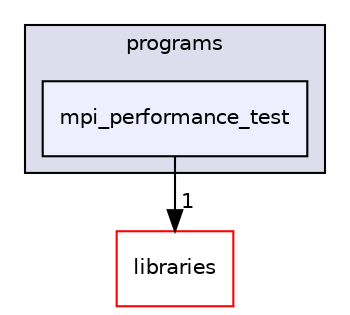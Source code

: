 digraph "xmipp/applications/programs/mpi_performance_test" {
  compound=true
  node [ fontsize="10", fontname="Helvetica"];
  edge [ labelfontsize="10", labelfontname="Helvetica"];
  subgraph clusterdir_592b16dc4070b933e5655da2b0d20bbb {
    graph [ bgcolor="#ddddee", pencolor="black", label="programs" fontname="Helvetica", fontsize="10", URL="dir_592b16dc4070b933e5655da2b0d20bbb.html"]
  dir_fb3b1c4e8fe8198cb9366667b6522027 [shape=box, label="mpi_performance_test", style="filled", fillcolor="#eeeeff", pencolor="black", URL="dir_fb3b1c4e8fe8198cb9366667b6522027.html"];
  }
  dir_29dba3f3840f20df3b04d1972e99046b [shape=box label="libraries" fillcolor="white" style="filled" color="red" URL="dir_29dba3f3840f20df3b04d1972e99046b.html"];
  dir_fb3b1c4e8fe8198cb9366667b6522027->dir_29dba3f3840f20df3b04d1972e99046b [headlabel="1", labeldistance=1.5 headhref="dir_000153_000027.html"];
}
